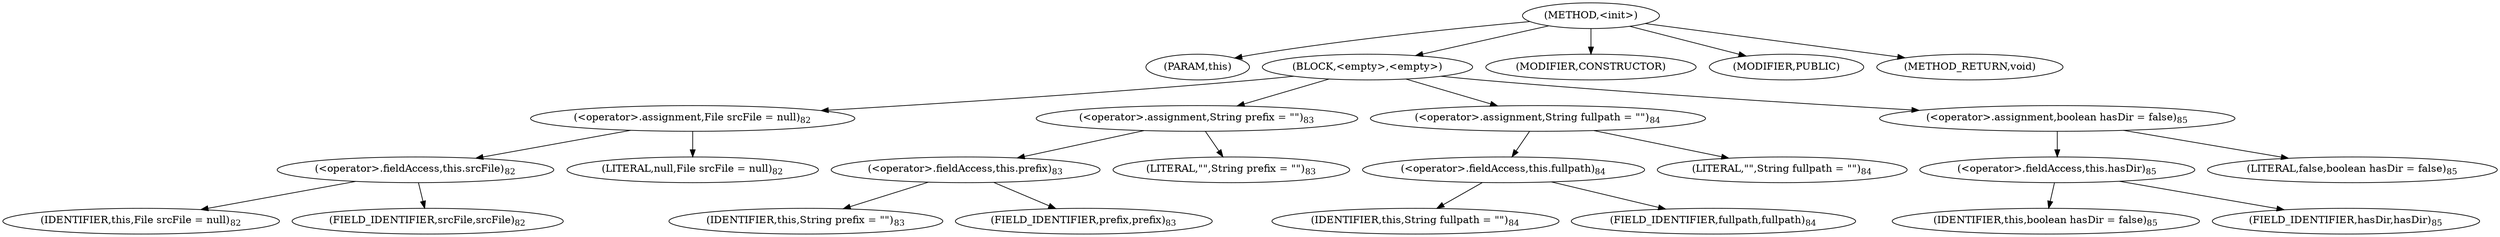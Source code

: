 digraph "&lt;init&gt;" {  
"194" [label = <(METHOD,&lt;init&gt;)> ]
"195" [label = <(PARAM,this)> ]
"196" [label = <(BLOCK,&lt;empty&gt;,&lt;empty&gt;)> ]
"197" [label = <(&lt;operator&gt;.assignment,File srcFile = null)<SUB>82</SUB>> ]
"198" [label = <(&lt;operator&gt;.fieldAccess,this.srcFile)<SUB>82</SUB>> ]
"199" [label = <(IDENTIFIER,this,File srcFile = null)<SUB>82</SUB>> ]
"200" [label = <(FIELD_IDENTIFIER,srcFile,srcFile)<SUB>82</SUB>> ]
"201" [label = <(LITERAL,null,File srcFile = null)<SUB>82</SUB>> ]
"202" [label = <(&lt;operator&gt;.assignment,String prefix = &quot;&quot;)<SUB>83</SUB>> ]
"203" [label = <(&lt;operator&gt;.fieldAccess,this.prefix)<SUB>83</SUB>> ]
"204" [label = <(IDENTIFIER,this,String prefix = &quot;&quot;)<SUB>83</SUB>> ]
"205" [label = <(FIELD_IDENTIFIER,prefix,prefix)<SUB>83</SUB>> ]
"206" [label = <(LITERAL,&quot;&quot;,String prefix = &quot;&quot;)<SUB>83</SUB>> ]
"207" [label = <(&lt;operator&gt;.assignment,String fullpath = &quot;&quot;)<SUB>84</SUB>> ]
"208" [label = <(&lt;operator&gt;.fieldAccess,this.fullpath)<SUB>84</SUB>> ]
"209" [label = <(IDENTIFIER,this,String fullpath = &quot;&quot;)<SUB>84</SUB>> ]
"210" [label = <(FIELD_IDENTIFIER,fullpath,fullpath)<SUB>84</SUB>> ]
"211" [label = <(LITERAL,&quot;&quot;,String fullpath = &quot;&quot;)<SUB>84</SUB>> ]
"212" [label = <(&lt;operator&gt;.assignment,boolean hasDir = false)<SUB>85</SUB>> ]
"213" [label = <(&lt;operator&gt;.fieldAccess,this.hasDir)<SUB>85</SUB>> ]
"214" [label = <(IDENTIFIER,this,boolean hasDir = false)<SUB>85</SUB>> ]
"215" [label = <(FIELD_IDENTIFIER,hasDir,hasDir)<SUB>85</SUB>> ]
"216" [label = <(LITERAL,false,boolean hasDir = false)<SUB>85</SUB>> ]
"217" [label = <(MODIFIER,CONSTRUCTOR)> ]
"218" [label = <(MODIFIER,PUBLIC)> ]
"219" [label = <(METHOD_RETURN,void)> ]
  "194" -> "195" 
  "194" -> "196" 
  "194" -> "217" 
  "194" -> "218" 
  "194" -> "219" 
  "196" -> "197" 
  "196" -> "202" 
  "196" -> "207" 
  "196" -> "212" 
  "197" -> "198" 
  "197" -> "201" 
  "198" -> "199" 
  "198" -> "200" 
  "202" -> "203" 
  "202" -> "206" 
  "203" -> "204" 
  "203" -> "205" 
  "207" -> "208" 
  "207" -> "211" 
  "208" -> "209" 
  "208" -> "210" 
  "212" -> "213" 
  "212" -> "216" 
  "213" -> "214" 
  "213" -> "215" 
}
